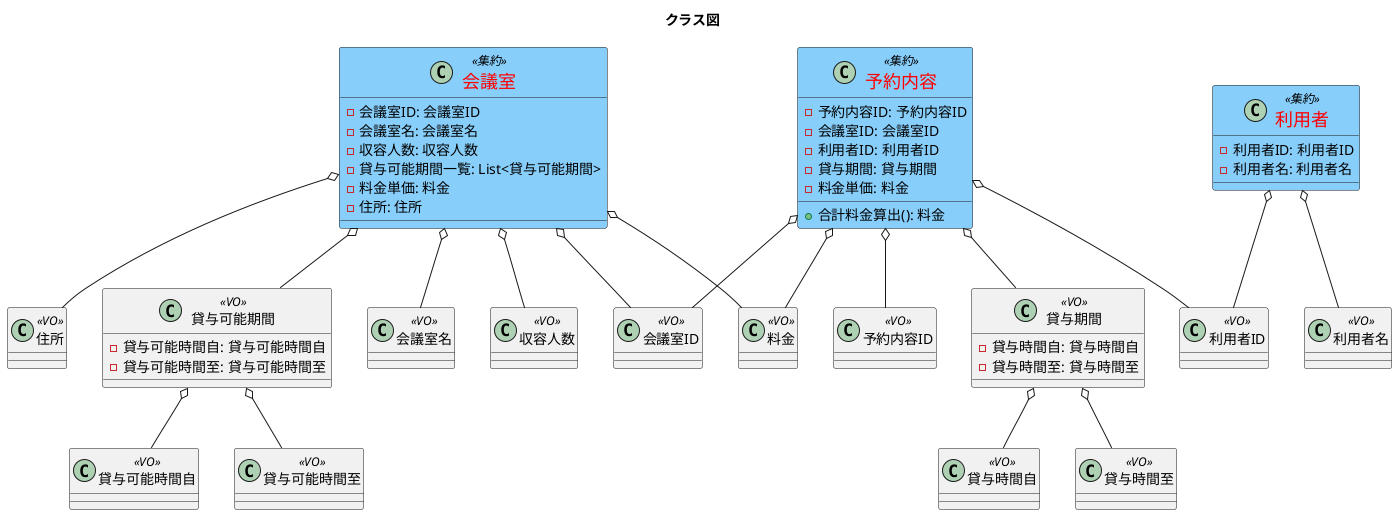 @startuml
title クラス図

skinparam class {
BackgroundColor<<集約>> LightSkyBlue
FontColor<<集約>> Red
FontSize<<集約>> 18
}

class 会議室 <<集約>> {
-会議室ID: 会議室ID
-会議室名: 会議室名
-収容人数: 収容人数
-貸与可能期間一覧: List<貸与可能期間>
-料金単価: 料金
-住所: 住所
}
class 会議室ID <<VO>>
会議室 o-- 会議室ID
class 会議室名 <<VO>>
会議室 o-- 会議室名
class 収容人数 <<VO>> 
会議室 o-- 収容人数
class 料金 <<VO>>
会議室 o-- 料金
class 住所 <<VO>>
会議室 o-- 住所

class 貸与可能期間 <<VO>> {
-貸与可能時間自: 貸与可能時間自
-貸与可能時間至: 貸与可能時間至
}
class 貸与可能時間自 <<VO>>
class 貸与可能時間至 <<VO>>
貸与可能期間 o-- 貸与可能時間自
貸与可能期間 o-- 貸与可能時間至
会議室 o-- 貸与可能期間

class 利用者 <<集約>> {
-利用者ID: 利用者ID
-利用者名: 利用者名
}
class 利用者ID <<VO>>
利用者 o-- 利用者ID
class 利用者名 <<VO>>
利用者 o-- 利用者名


class 予約内容 <<集約>> {
-予約内容ID: 予約内容ID
-会議室ID: 会議室ID
-利用者ID: 利用者ID
-貸与期間: 貸与期間
-料金単価: 料金
+合計料金算出(): 料金
}
class 予約内容ID <<VO>>
予約内容 o-- 予約内容ID
予約内容 o-- 会議室ID
予約内容 o-- 利用者ID
予約内容 o-- 料金

class 貸与期間 <<VO>> {
-貸与時間自: 貸与時間自
-貸与時間至: 貸与時間至
}
class 貸与時間自 <<VO>>
class 貸与時間至 <<VO>>
貸与期間 o-- 貸与時間自
貸与期間 o-- 貸与時間至
予約内容 o-- 貸与期間
@enduml